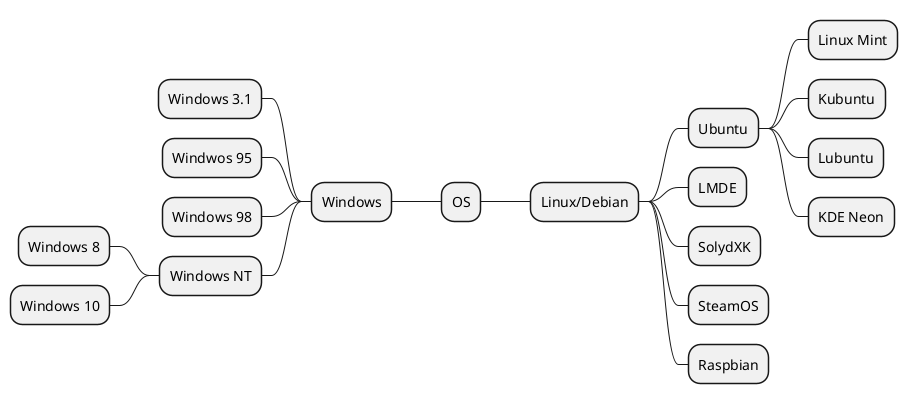@startmindmap
* OS

++ Linux/Debian
+++ Ubuntu
++++ Linux Mint
++++ Kubuntu
++++ Lubuntu
++++ KDE Neon
+++ LMDE
+++ SolydXK
+++ SteamOS
+++ Raspbian

-- Windows
--- Windows 3.1
--- Windwos 95
--- Windows 98
--- Windows NT
---- Windows 8
---- Windows 10
@endmindmap
